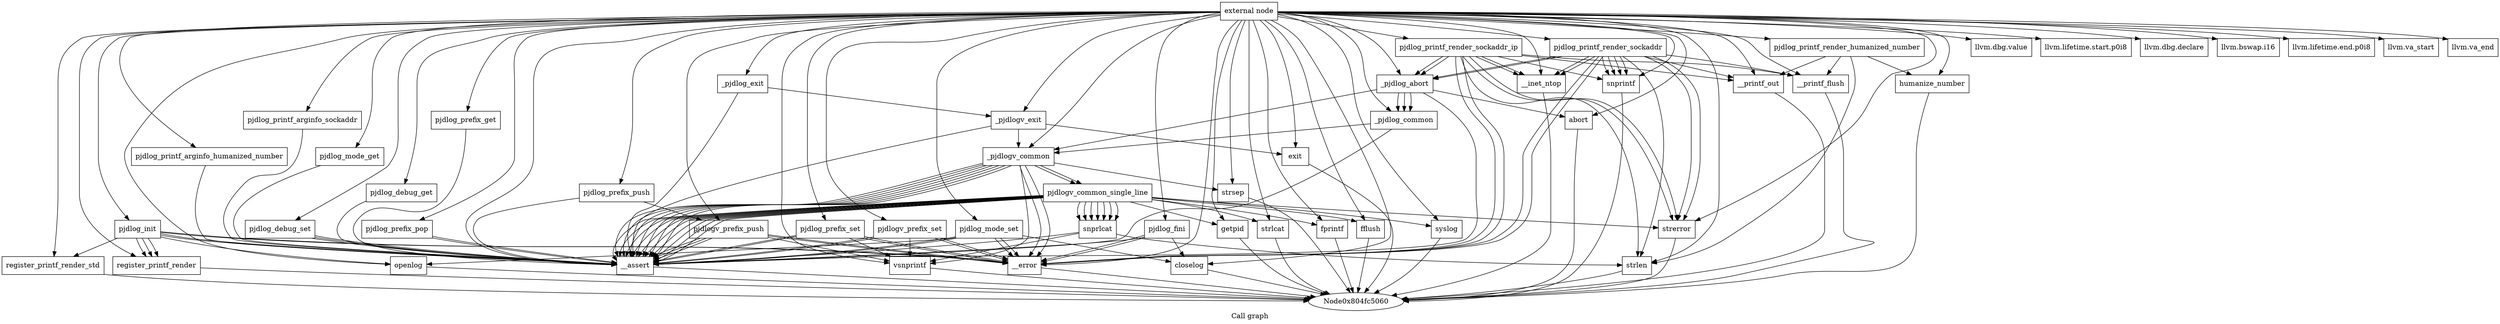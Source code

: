 digraph "Call graph" {
	label="Call graph";

	Node0x804fc5030 [shape=record,label="{external node}"];
	Node0x804fc5030 -> Node0x804fc50c0;
	Node0x804fc5030 -> Node0x804fc5300;
	Node0x804fc5030 -> Node0x804fc5120;
	Node0x804fc5030 -> Node0x804fc5180;
	Node0x804fc5030 -> Node0x804fc51e0;
	Node0x804fc5030 -> Node0x804fc5360;
	Node0x804fc5030 -> Node0x804fc5540;
	Node0x804fc5030 -> Node0x804fc5240;
	Node0x804fc5030 -> Node0x804fc55a0;
	Node0x804fc5030 -> Node0x804fc5780;
	Node0x804fc5030 -> Node0x804fc57e0;
	Node0x804fc5030 -> Node0x804fc52a0;
	Node0x804fc5030 -> Node0x804fc5840;
	Node0x804fc5030 -> Node0x804fc58a0;
	Node0x804fc5030 -> Node0x804fc5720;
	Node0x804fc5030 -> Node0x804fc5600;
	Node0x804fc5030 -> Node0x804fc5660;
	Node0x804fc5030 -> Node0x804fc56c0;
	Node0x804fc5030 -> Node0x804fc5a20;
	Node0x804fc5030 -> Node0x804fc5a80;
	Node0x804fc5030 -> Node0x804fc5420;
	Node0x804fc5030 -> Node0x804fc5480;
	Node0x804fc5030 -> Node0x804fc54e0;
	Node0x804fc5030 -> Node0x804fc5ae0;
	Node0x804fc5030 -> Node0x804fc5900;
	Node0x804fc5030 -> Node0x804fc5c60;
	Node0x804fc5030 -> Node0x804fc5960;
	Node0x804fc5030 -> Node0x804fc59c0;
	Node0x804fc5030 -> Node0x804fc5b40;
	Node0x804fc5030 -> Node0x804fc5ba0;
	Node0x804fc5030 -> Node0x804fc5d20;
	Node0x804fc5030 -> Node0x804fc5d80;
	Node0x804fc5030 -> Node0x804fc5de0;
	Node0x804fc5030 -> Node0x804fc5e40;
	Node0x804fc5030 -> Node0x804fc5ea0;
	Node0x804fc5030 -> Node0x804fc53c0;
	Node0x804fc5030 -> Node0x804fc5f00;
	Node0x804fc5030 -> Node0x804fc5f60;
	Node0x804fc5030 -> Node0x804fc5fc0;
	Node0x804fc5030 -> Node0x804fc6020;
	Node0x804fc5030 -> Node0x804fc6080;
	Node0x804fc5030 -> Node0x804fc60e0;
	Node0x804fc5030 -> Node0x804fc6140;
	Node0x804fc5030 -> Node0x804fc61a0;
	Node0x804fc5030 -> Node0x804fc6200;
	Node0x804fc5030 -> Node0x804fc6260;
	Node0x804fc5030 -> Node0x804fc62c0;
	Node0x804fc5030 -> Node0x804fc6320;
	Node0x804fc5030 -> Node0x804fc6380;
	Node0x804fc5030 -> Node0x804fc63e0;
	Node0x804fc5030 -> Node0x804fc6440;
	Node0x804fc50c0 [shape=record,label="{pjdlog_init}"];
	Node0x804fc50c0 -> Node0x804fc5120;
	Node0x804fc50c0 -> Node0x804fc5120;
	Node0x804fc50c0 -> Node0x804fc5180;
	Node0x804fc50c0 -> Node0x804fc51e0;
	Node0x804fc50c0 -> Node0x804fc5240;
	Node0x804fc50c0 -> Node0x804fc5240;
	Node0x804fc50c0 -> Node0x804fc5240;
	Node0x804fc50c0 -> Node0x804fc52a0;
	Node0x804fc50c0 -> Node0x804fc5180;
	Node0x804fc5300 [shape=record,label="{llvm.dbg.value}"];
	Node0x804fc5120 [shape=record,label="{__assert}"];
	Node0x804fc5120 -> Node0x804fc5060;
	Node0x804fc5180 [shape=record,label="{__error}"];
	Node0x804fc5180 -> Node0x804fc5060;
	Node0x804fc51e0 [shape=record,label="{register_printf_render_std}"];
	Node0x804fc51e0 -> Node0x804fc5060;
	Node0x804fc5360 [shape=record,label="{pjdlog_printf_render_humanized_number}"];
	Node0x804fc5360 -> Node0x804fc53c0;
	Node0x804fc5360 -> Node0x804fc5420;
	Node0x804fc5360 -> Node0x804fc5480;
	Node0x804fc5360 -> Node0x804fc54e0;
	Node0x804fc5540 [shape=record,label="{pjdlog_printf_arginfo_humanized_number}"];
	Node0x804fc5540 -> Node0x804fc5120;
	Node0x804fc5240 [shape=record,label="{register_printf_render}"];
	Node0x804fc5240 -> Node0x804fc5060;
	Node0x804fc55a0 [shape=record,label="{pjdlog_printf_render_sockaddr_ip}"];
	Node0x804fc55a0 -> Node0x804fc5600;
	Node0x804fc55a0 -> Node0x804fc5180;
	Node0x804fc55a0 -> Node0x804fc5660;
	Node0x804fc55a0 -> Node0x804fc56c0;
	Node0x804fc55a0 -> Node0x804fc5600;
	Node0x804fc55a0 -> Node0x804fc5180;
	Node0x804fc55a0 -> Node0x804fc5660;
	Node0x804fc55a0 -> Node0x804fc56c0;
	Node0x804fc55a0 -> Node0x804fc5720;
	Node0x804fc55a0 -> Node0x804fc5420;
	Node0x804fc55a0 -> Node0x804fc5480;
	Node0x804fc55a0 -> Node0x804fc54e0;
	Node0x804fc5780 [shape=record,label="{pjdlog_printf_arginfo_sockaddr}"];
	Node0x804fc5780 -> Node0x804fc5120;
	Node0x804fc57e0 [shape=record,label="{pjdlog_printf_render_sockaddr}"];
	Node0x804fc57e0 -> Node0x804fc5720;
	Node0x804fc57e0 -> Node0x804fc5600;
	Node0x804fc57e0 -> Node0x804fc5180;
	Node0x804fc57e0 -> Node0x804fc5660;
	Node0x804fc57e0 -> Node0x804fc56c0;
	Node0x804fc57e0 -> Node0x804fc5720;
	Node0x804fc57e0 -> Node0x804fc5600;
	Node0x804fc57e0 -> Node0x804fc5180;
	Node0x804fc57e0 -> Node0x804fc5660;
	Node0x804fc57e0 -> Node0x804fc56c0;
	Node0x804fc57e0 -> Node0x804fc5720;
	Node0x804fc57e0 -> Node0x804fc5720;
	Node0x804fc57e0 -> Node0x804fc5420;
	Node0x804fc57e0 -> Node0x804fc5480;
	Node0x804fc57e0 -> Node0x804fc54e0;
	Node0x804fc52a0 [shape=record,label="{openlog}"];
	Node0x804fc52a0 -> Node0x804fc5060;
	Node0x804fc5840 [shape=record,label="{llvm.lifetime.start.p0i8}"];
	Node0x804fc58a0 [shape=record,label="{llvm.dbg.declare}"];
	Node0x804fc5720 [shape=record,label="{snprintf}"];
	Node0x804fc5720 -> Node0x804fc5060;
	Node0x804fc5600 [shape=record,label="{__inet_ntop}"];
	Node0x804fc5600 -> Node0x804fc5060;
	Node0x804fc5660 [shape=record,label="{strerror}"];
	Node0x804fc5660 -> Node0x804fc5060;
	Node0x804fc56c0 [shape=record,label="{_pjdlog_abort}"];
	Node0x804fc56c0 -> Node0x804fc5120;
	Node0x804fc56c0 -> Node0x804fc5900;
	Node0x804fc56c0 -> Node0x804fc5960;
	Node0x804fc56c0 -> Node0x804fc5960;
	Node0x804fc56c0 -> Node0x804fc5960;
	Node0x804fc56c0 -> Node0x804fc59c0;
	Node0x804fc5a20 [shape=record,label="{llvm.bswap.i16}"];
	Node0x804fc5a80 [shape=record,label="{llvm.lifetime.end.p0i8}"];
	Node0x804fc5420 [shape=record,label="{strlen}"];
	Node0x804fc5420 -> Node0x804fc5060;
	Node0x804fc5480 [shape=record,label="{__printf_out}"];
	Node0x804fc5480 -> Node0x804fc5060;
	Node0x804fc54e0 [shape=record,label="{__printf_flush}"];
	Node0x804fc54e0 -> Node0x804fc5060;
	Node0x804fc5ae0 [shape=record,label="{llvm.va_start}"];
	Node0x804fc5900 [shape=record,label="{_pjdlogv_common}"];
	Node0x804fc5900 -> Node0x804fc5120;
	Node0x804fc5900 -> Node0x804fc5120;
	Node0x804fc5900 -> Node0x804fc5120;
	Node0x804fc5900 -> Node0x804fc5120;
	Node0x804fc5900 -> Node0x804fc5120;
	Node0x804fc5900 -> Node0x804fc5120;
	Node0x804fc5900 -> Node0x804fc5120;
	Node0x804fc5900 -> Node0x804fc5180;
	Node0x804fc5900 -> Node0x804fc5b40;
	Node0x804fc5900 -> Node0x804fc5ba0;
	Node0x804fc5900 -> Node0x804fc5c00;
	Node0x804fc5900 -> Node0x804fc5c00;
	Node0x804fc5900 -> Node0x804fc5180;
	Node0x804fc5c60 [shape=record,label="{llvm.va_end}"];
	Node0x804fc5960 [shape=record,label="{_pjdlog_common}"];
	Node0x804fc5960 -> Node0x804fc5120;
	Node0x804fc5960 -> Node0x804fc5900;
	Node0x804fc61a0 [shape=record,label="{pjdlogv_prefix_set}"];
	Node0x804fc61a0 -> Node0x804fc5120;
	Node0x804fc61a0 -> Node0x804fc5120;
	Node0x804fc61a0 -> Node0x804fc5180;
	Node0x804fc61a0 -> Node0x804fc5b40;
	Node0x804fc61a0 -> Node0x804fc5180;
	Node0x804fc59c0 [shape=record,label="{abort}"];
	Node0x804fc59c0 -> Node0x804fc5060;
	Node0x804fc5b40 [shape=record,label="{vsnprintf}"];
	Node0x804fc5b40 -> Node0x804fc5060;
	Node0x804fc5ba0 [shape=record,label="{strsep}"];
	Node0x804fc5ba0 -> Node0x804fc5060;
	Node0x804fc5c00 [shape=record,label="{pjdlogv_common_single_line}"];
	Node0x804fc5c00 -> Node0x804fc5120;
	Node0x804fc5c00 -> Node0x804fc5120;
	Node0x804fc5c00 -> Node0x804fc5120;
	Node0x804fc5c00 -> Node0x804fc5120;
	Node0x804fc5c00 -> Node0x804fc5120;
	Node0x804fc5c00 -> Node0x804fc5120;
	Node0x804fc5c00 -> Node0x804fc5120;
	Node0x804fc5c00 -> Node0x804fc5120;
	Node0x804fc5c00 -> Node0x804fc5120;
	Node0x804fc5c00 -> Node0x804fc5cc0;
	Node0x804fc5c00 -> Node0x804fc5cc0;
	Node0x804fc5c00 -> Node0x804fc5d20;
	Node0x804fc5c00 -> Node0x804fc5cc0;
	Node0x804fc5c00 -> Node0x804fc5cc0;
	Node0x804fc5c00 -> Node0x804fc5cc0;
	Node0x804fc5c00 -> Node0x804fc5cc0;
	Node0x804fc5c00 -> Node0x804fc5d80;
	Node0x804fc5c00 -> Node0x804fc5660;
	Node0x804fc5c00 -> Node0x804fc5cc0;
	Node0x804fc5c00 -> Node0x804fc5de0;
	Node0x804fc5c00 -> Node0x804fc5e40;
	Node0x804fc5c00 -> Node0x804fc5ea0;
	Node0x804fc5c00 -> Node0x804fc5120;
	Node0x804fc5cc0 [shape=record,label="{snprlcat}"];
	Node0x804fc5cc0 -> Node0x804fc5420;
	Node0x804fc5cc0 -> Node0x804fc5120;
	Node0x804fc5cc0 -> Node0x804fc5b40;
	Node0x804fc5d20 [shape=record,label="{getpid}"];
	Node0x804fc5d20 -> Node0x804fc5060;
	Node0x804fc5d80 [shape=record,label="{strlcat}"];
	Node0x804fc5d80 -> Node0x804fc5060;
	Node0x804fc5de0 [shape=record,label="{fprintf}"];
	Node0x804fc5de0 -> Node0x804fc5060;
	Node0x804fc5e40 [shape=record,label="{fflush}"];
	Node0x804fc5e40 -> Node0x804fc5060;
	Node0x804fc5ea0 [shape=record,label="{syslog}"];
	Node0x804fc5ea0 -> Node0x804fc5060;
	Node0x804fc53c0 [shape=record,label="{humanize_number}"];
	Node0x804fc53c0 -> Node0x804fc5060;
	Node0x804fc5f00 [shape=record,label="{pjdlog_fini}"];
	Node0x804fc5f00 -> Node0x804fc5120;
	Node0x804fc5f00 -> Node0x804fc5180;
	Node0x804fc5f00 -> Node0x804fc5f60;
	Node0x804fc5f00 -> Node0x804fc5180;
	Node0x804fc5f60 [shape=record,label="{closelog}"];
	Node0x804fc5f60 -> Node0x804fc5060;
	Node0x804fc5fc0 [shape=record,label="{pjdlog_mode_set}"];
	Node0x804fc5fc0 -> Node0x804fc5120;
	Node0x804fc5fc0 -> Node0x804fc5120;
	Node0x804fc5fc0 -> Node0x804fc5180;
	Node0x804fc5fc0 -> Node0x804fc52a0;
	Node0x804fc5fc0 -> Node0x804fc5f60;
	Node0x804fc5fc0 -> Node0x804fc5180;
	Node0x804fc6020 [shape=record,label="{pjdlog_mode_get}"];
	Node0x804fc6020 -> Node0x804fc5120;
	Node0x804fc6080 [shape=record,label="{pjdlog_debug_set}"];
	Node0x804fc6080 -> Node0x804fc5120;
	Node0x804fc6080 -> Node0x804fc5120;
	Node0x804fc6080 -> Node0x804fc5120;
	Node0x804fc60e0 [shape=record,label="{pjdlog_debug_get}"];
	Node0x804fc60e0 -> Node0x804fc5120;
	Node0x804fc6140 [shape=record,label="{pjdlog_prefix_set}"];
	Node0x804fc6140 -> Node0x804fc5120;
	Node0x804fc6140 -> Node0x804fc5120;
	Node0x804fc6140 -> Node0x804fc5180;
	Node0x804fc6140 -> Node0x804fc5b40;
	Node0x804fc6140 -> Node0x804fc5180;
	Node0x804fc6200 [shape=record,label="{pjdlog_prefix_get}"];
	Node0x804fc6200 -> Node0x804fc5120;
	Node0x804fc6260 [shape=record,label="{pjdlog_prefix_push}"];
	Node0x804fc6260 -> Node0x804fc5120;
	Node0x804fc6260 -> Node0x804fc62c0;
	Node0x804fc62c0 [shape=record,label="{pjdlogv_prefix_push}"];
	Node0x804fc62c0 -> Node0x804fc5120;
	Node0x804fc62c0 -> Node0x804fc5120;
	Node0x804fc62c0 -> Node0x804fc5120;
	Node0x804fc62c0 -> Node0x804fc5180;
	Node0x804fc62c0 -> Node0x804fc5b40;
	Node0x804fc62c0 -> Node0x804fc5180;
	Node0x804fc6320 [shape=record,label="{pjdlog_prefix_pop}"];
	Node0x804fc6320 -> Node0x804fc5120;
	Node0x804fc6320 -> Node0x804fc5120;
	Node0x804fc6380 [shape=record,label="{_pjdlogv_exit}"];
	Node0x804fc6380 -> Node0x804fc5120;
	Node0x804fc6380 -> Node0x804fc5900;
	Node0x804fc6380 -> Node0x804fc63e0;
	Node0x804fc63e0 [shape=record,label="{exit}"];
	Node0x804fc63e0 -> Node0x804fc5060;
	Node0x804fc6440 [shape=record,label="{_pjdlog_exit}"];
	Node0x804fc6440 -> Node0x804fc5120;
	Node0x804fc6440 -> Node0x804fc6380;
}
